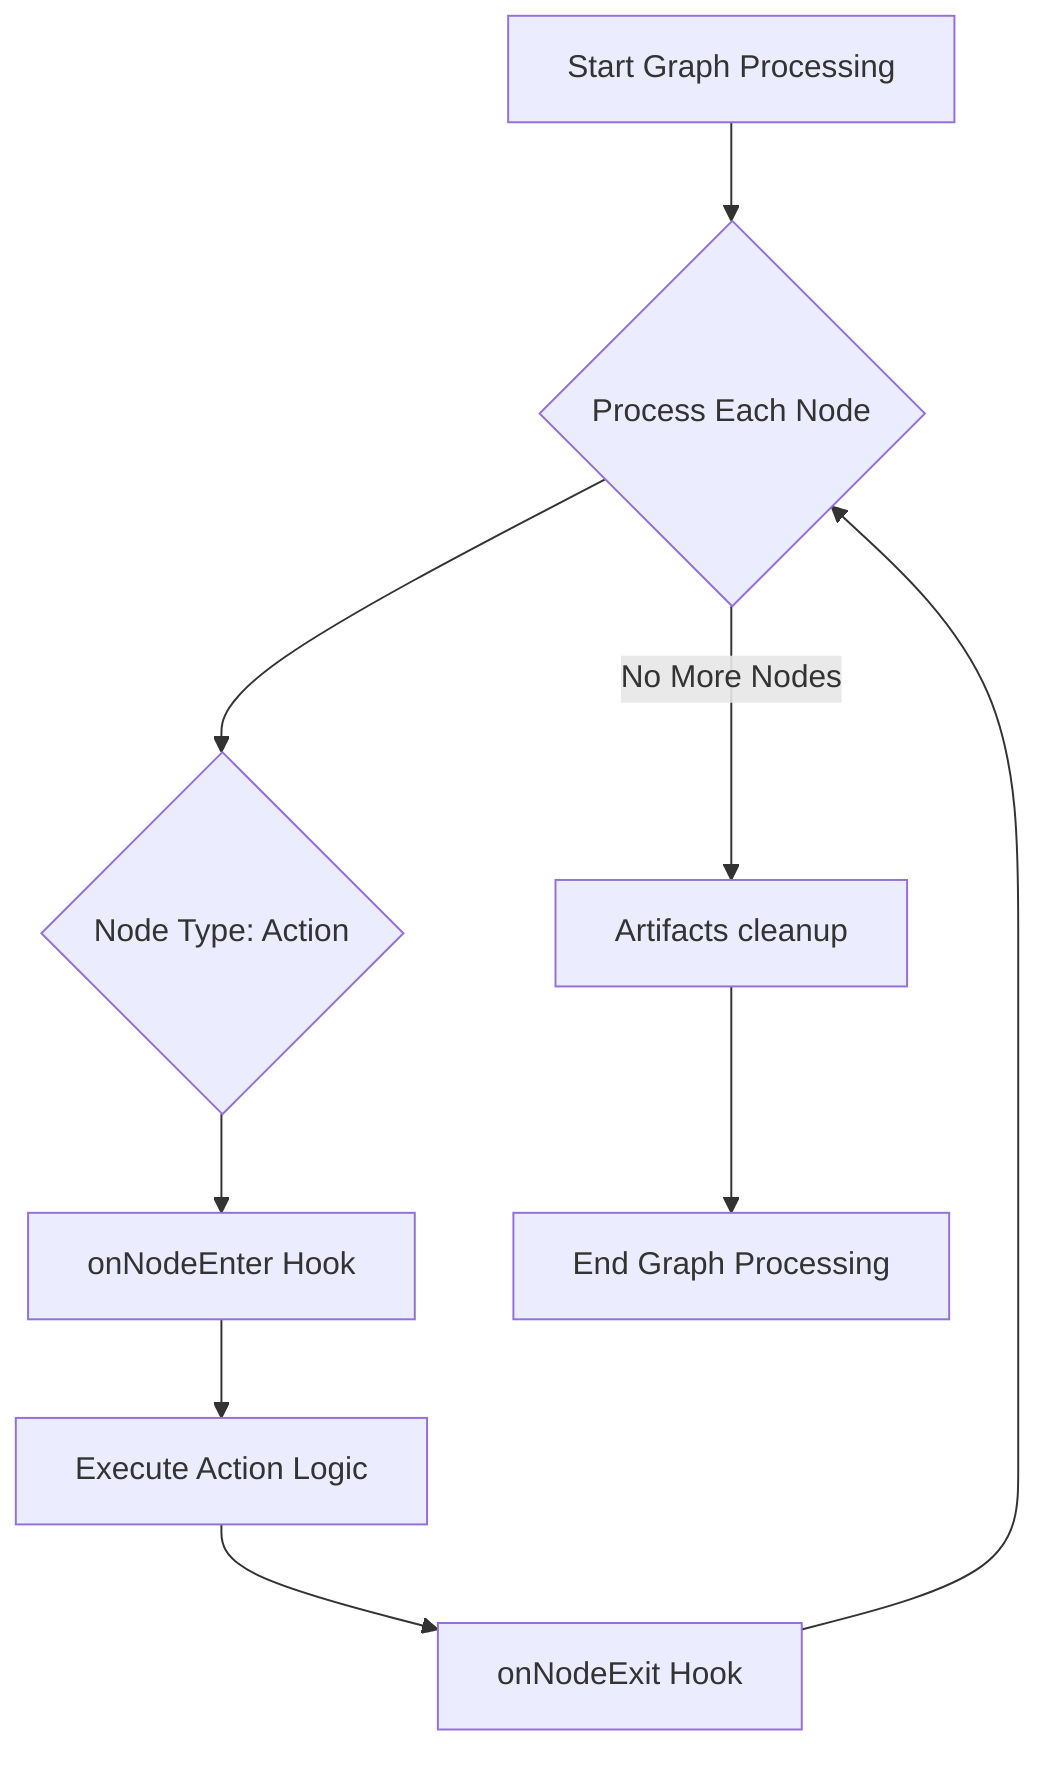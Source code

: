 graph TD
    A[Start Graph Processing] --> B{Process Each Node}

    B --> C{Node Type: Action}
    C --> C1[onNodeEnter Hook]
    C1 --> C2[Execute Action Logic]
    C2 --> C3[onNodeExit Hook]
    C3 --> B

    B -- No More Nodes --> Cleanup[Artifacts cleanup]
    Cleanup --> H[End Graph Processing]